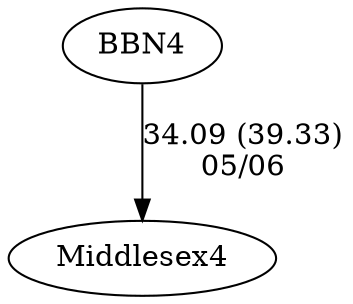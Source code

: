 digraph boys4foursBBN4 {Middlesex4 [URL="boys4foursBBN4Middlesex4.html"];BBN4 [URL="boys4foursBBN4BBN4.html"];BBN4 -> Middlesex4[label="34.09 (39.33)
05/06", weight="66", tooltip="NEIRA Boys Fours,BB&N vs. Middlesex			
Distance: 1300 Conditions: Considerable cross tailwind throughout racing, slightly diminishing throughout the afternoon. Order of racing was 4, 3 , 2 , 1. During the 4v race, a power boat caused the crews to divert courses slightly and handle a wake, but did not impact overall results.
None", URL="http://www.row2k.com/results/resultspage.cfm?UID=9F7B1025B4E8D1742BC9A4D1807E25EA&cat=1", random="random"]}